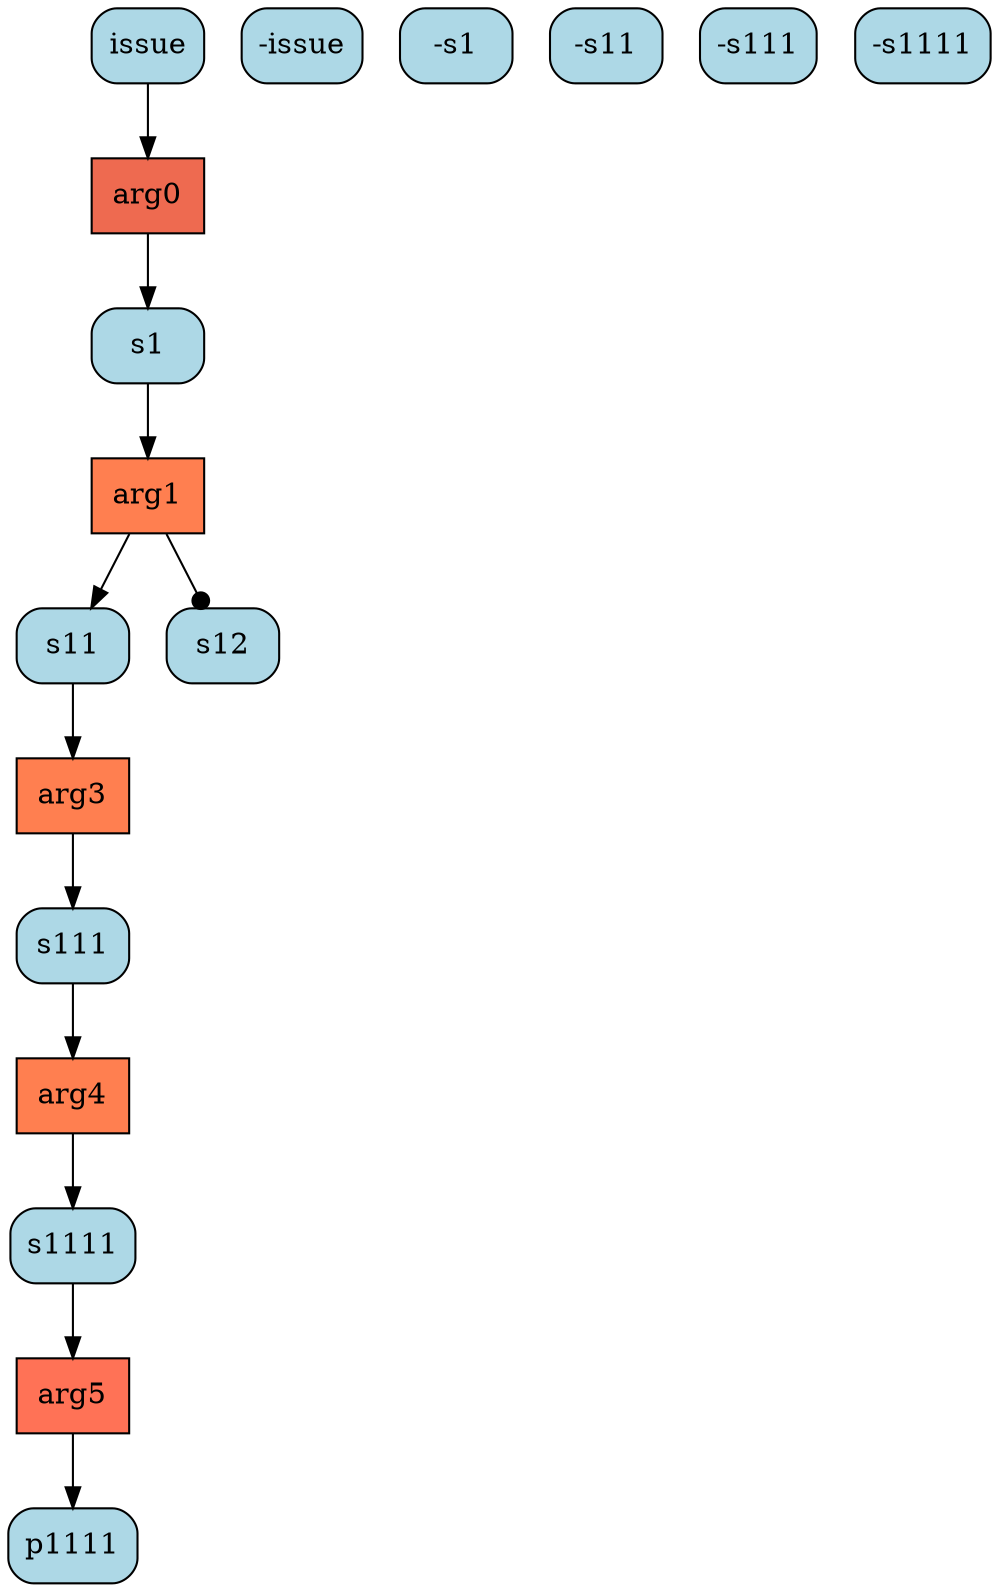 digraph G{ 
"arg0" [color="black", fillcolor="coral2",fixedsize=false, shape=box, style="filled"]; 
"issue" [color="black", fillcolor="lightblue", fixedsize=false,  shape="box", style="rounded,filled"]; 
"-issue" [color="black", fillcolor="lightblue", fixedsize=false,  shape="box", style="rounded,filled"]; 
"s1" [color="black", fillcolor="lightblue", fixedsize=false,  shape="box", style="rounded,filled"]; 
"arg1" [color="black", fillcolor="coral",fixedsize=false, shape=box, style="filled"]; 
"-s1" [color="black", fillcolor="lightblue", fixedsize=false,  shape="box", style="rounded,filled"]; 
"s11" [color="black", fillcolor="lightblue", fixedsize=false,  shape="box", style="rounded,filled"]; 
"s12" [color="black", fillcolor="lightblue", fixedsize=false,  shape="box", style="rounded,filled"]; 
"arg3" [color="black", fillcolor="coral",fixedsize=false, shape=box, style="filled"]; 
"-s11" [color="black", fillcolor="lightblue", fixedsize=false,  shape="box", style="rounded,filled"]; 
"s111" [color="black", fillcolor="lightblue", fixedsize=false,  shape="box", style="rounded,filled"]; 
"arg4" [color="black", fillcolor="coral",fixedsize=false, shape=box, style="filled"]; 
"-s111" [color="black", fillcolor="lightblue", fixedsize=false,  shape="box", style="rounded,filled"]; 
"s1111" [color="black", fillcolor="lightblue", fixedsize=false,  shape="box", style="rounded,filled"]; 
"arg5" [color="black", fillcolor="coral1",fixedsize=false, shape=box, style="filled"]; 
"-s1111" [color="black", fillcolor="lightblue", fixedsize=false,  shape="box", style="rounded,filled"]; 
"p1111" [color="black", fillcolor="lightblue", fixedsize=false,  shape="box", style="rounded,filled"]; 
"issue" -> "arg0" ; 
"arg0" -> "s1" ; 
"s1" -> "arg1" ; 
"arg1" -> "s11" ; 
"arg1" -> "s12" [arrowhead=dot] ; 
"s11" -> "arg3" ; 
"arg3" -> "s111" ; 
"s111" -> "arg4" ; 
"arg4" -> "s1111" ; 
"s1111" -> "arg5" ; 
"arg5" -> "p1111" ; 
}
